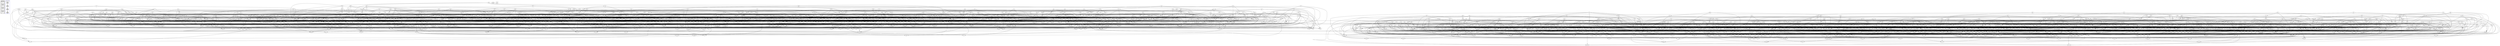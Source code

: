 digraph G {

  subgraph cluster_0 {
    style=filled;
    color=lightgrey;
    node [style=filled,color=white];
    a0 -> a1 -> a2 -> a3;
    label = "process #1";
  }

  subgraph cluster_1 {
    node [style=filled];
    b0 -> b1 -> b2 -> b3;
    label = "process #2";
    color=blue
  }

fhv -> tlm;
fhv -> nmx;
fhv -> fph;
fhv -> zhz;
rbh -> fsh;
jpg -> nfl;
jpg -> pct;
jpg -> msg;
jpg -> qlv;
dfd -> vkl;
dfd -> rqk;
cdd -> ncv;
cdd -> kvv;
cdd -> lqh;
cdd -> vfp;
zjx -> xcq;
zjx -> ksz;
zjx -> rbf;
vsv -> nxh;
vsv -> fkf;
vsv -> mgj;
vsv -> krx;
fdz -> kgq;
fdz -> btk;
fdz -> fqr;
fdz -> qsb;
fdz -> szk;
fdz -> gjq;
hdb -> qct;
hdb -> mhp;
hdb -> nmx;
hdb -> rgh;
fsg -> dhj;
zpz -> jgz;
npv -> qzx;
hkh -> lqg;
tkx -> zks;
tkx -> rzr;
tkx -> jxb;
tkx -> nkf;
tkx -> qsn;
bmt -> jtf;
bmt -> ccz;
xfn -> jgk;
xfn -> hjm;
xfn -> skd;
xfn -> ckj;
skm -> zlb;
skm -> jsc;
skm -> ggc;
cjx -> fjs;
cjx -> zlp;
cjx -> rrp;
cjx -> qhm;
cjx -> tqn;
pmf -> jjf;
pmf -> dml;
gtj -> hkh;
gtj -> cfm;
gtj -> ttv;
gtj -> zlk;
gtj -> rck;
tdg -> nxn;
tdg -> mjs;
tdg -> cvb;
zsl -> fpq;
zsl -> lqz;
nbx -> qdk;
stm -> pcj;
stm -> zxf;
stm -> vnb;
stm -> zvq;
stm -> zks;
stm -> mff;
zvz -> kst;
zvz -> nsg;
zvz -> tlm;
zvz -> lss;
cjc -> rrx;
cjc -> slg;
jnm -> pxr;
jnm -> dpf;
mhf -> vrx;
mhf -> ccz;
mhf -> ngb;
mhf -> pxh;
hlg -> sbb;
hlg -> pfj;
hlg -> mbn;
hlg -> dlq;
hlg -> vmb;
prd -> zmt;
zqk -> fcg;
zqk -> lxg;
zqk -> rsq;
zqk -> bvv;
vmb -> kjd;
vmb -> xxm;
vmb -> pjs;
vmb -> kvl;
vmb -> pql;
bmx -> jzb;
vqz -> ncl;
vqz -> njc;
hgn -> mbh;
hgn -> gqd;
hgn -> grf;
nvz -> qdr;
cgx -> jls;
cgx -> qph;
hfb -> msr;
hfb -> jtz;
hfb -> grf;
hfb -> pvd;
hfb -> bfh;
hgz -> mzg;
hgz -> hdv;
jdq -> jvm;
jdq -> bpp;
jdq -> nnf;
cns -> kdm;
kvv -> pvg;
kvv -> lrm;
mhn -> xrl;
mhn -> ckj;
mhn -> pxr;
mhn -> rnj;
mhn -> fcl;
dzq -> lnf;
dzq -> qdb;
dzq -> rsm;
dzq -> ftk;
dzq -> rbj;
dcs -> vfs;
lpk -> vnk;
lpk -> vcj;
lpk -> msr;
lpk -> pql;
drm -> vcv;
drm -> shc;
drm -> pvd;
drm -> pxc;
lrt -> dkt;
dlq -> bch;
dlq -> ksz;
dlq -> vql;
dhq -> nsp;
jds -> rht;
jds -> lbb;
jds -> jkm;
jds -> mhj;
jds -> hnj;
jds -> vfv;
shj -> hbr;
shj -> gbl;
shj -> pds;
rxs -> qzn;
rxs -> blc;
cmg -> nfl;
cmg -> qqj;
cmg -> szk;
cmg -> rbs;
dvb -> szs;
dvb -> qvr;
bpz -> fcv;
bpz -> rsk;
bpz -> tlt;
bpz -> cvq;
vsb -> lkp;
vsb -> ctv;
nzh -> sqj;
lvt -> bqs;
lvt -> dmh;
glp -> mng;
xft -> bmx;
xft -> mvp;
hfl -> vkb;
hfl -> tmf;
xjp -> pjl;
xjp -> nxp;
xjp -> cjs;
xjp -> pcv;
snf -> vkl;
snf -> gcl;
snf -> csp;
snf -> gft;
vkp -> nsg;
vkp -> qsv;
vkp -> gkv;
vkp -> jxk;
vkp -> fhl;
jfp -> klv;
jfp -> bmt;
jfp -> ppk;
jfp -> tgm;
gqc -> mkz;
gqc -> sfb;
gqc -> vsl;
gqc -> hkm;
jfd -> nzs;
xxm -> xpk;
xxm -> dhj;
spg -> qrf;
qpr -> mjs;
gdh -> lsx;
rfz -> pjl;
rfz -> lhp;
rfz -> fqr;
rfz -> lfg;
rfz -> hll;
mrr -> bvn;
mrr -> bkf;
vcj -> kxl;
vcj -> qgn;
vcj -> tmf;
pbv -> dzv;
pbv -> kbr;
pbv -> nln;
pbv -> pxd;
qrt -> zkv;
kxb -> jxj;
kxb -> rgm;
kxb -> gkc;
kxb -> mzf;
fvf -> mdk;
fvf -> nlh;
fvf -> mvp;
cmt -> kbp;
cmt -> bpq;
blt -> mbh;
blt -> lkp;
blt -> jzx;
blt -> xxg;
dcx -> ffj;
dcx -> hhh;
dcx -> hfx;
dcx -> qhl;
zxb -> fxq;
zxb -> hhq;
zxb -> jqj;
zxb -> vhf;
zxb -> cfg;
zxb -> jcv;
zxb -> prl;
hrz -> tsl;
xpq -> tbp;
xpq -> bks;
xpq -> pkf;
xpq -> kkm;
thr -> kmh;
thr -> vsr;
thr -> dzb;
thr -> gbg;
rvl -> pqf;
rvl -> mmk;
rvl -> kfz;
rvl -> ltv;
vst -> jkb;
vst -> rlp;
vst -> qvr;
lph -> hxt;
cxx -> zfq;
cxx -> gxm;
cxx -> qhq;
sck -> spj;
sck -> drz;
rmg -> fdr;
rmg -> nzs;
pnb -> gbq;
pnb -> sgb;
pnb -> bfh;
pnb -> pkf;
sqz -> zch;
sqz -> xhh;
sqz -> ckj;
ndh -> chm;
ndh -> qsn;
ndh -> cjk;
ndh -> qsk;
ndh -> cjg;
gfc -> qvg;
gfc -> bmt;
gfc -> lbq;
gfc -> fnq;
sjp -> crf;
jtm -> vrf;
jtm -> rcp;
txp -> vvg;
xtm -> rrp;
xtm -> sjf;
xtm -> lxg;
xtm -> tbv;
jkj -> cnn;
jkj -> lhf;
jkj -> kxx;
jkj -> trj;
xkk -> gkd;
xkk -> jxv;
xkk -> kzb;
nfk -> mld;
nfk -> lbx;
nfk -> jkg;
nfk -> ncd;
smm -> zvf;
smm -> vlk;
smm -> vbh;
smm -> ccz;
shl -> dxt;
shl -> hbs;
tdv -> rvk;
mhc -> mtd;
mhc -> bdm;
mhc -> vzr;
mhc -> nzh;
mhc -> fpg;
ldl -> ltd;
ldl -> fpg;
lbx -> jqj;
lbx -> flp;
lbx -> qhs;
zjv -> brx;
zjv -> gxx;
zjv -> glp;
frl -> dlh;
frl -> shl;
frl -> pnx;
xsc -> kmc;
xsc -> qxm;
xsc -> bck;
xsc -> svx;
tvv -> xct;
tvv -> dcs;
tvv -> jks;
tvv -> kcg;
tvv -> fqt;
mmd -> zpm;
llg -> gdd;
llg -> ftf;
fhl -> mjq;
fhl -> ksd;
fhl -> tzj;
cgt -> rnn;
cgt -> sqn;
cgt -> mkz;
cgt -> dtn;
cpn -> tdv;
cpn -> hgz;
cpn -> skq;
cpn -> snq;
pxd -> rrz;
tbp -> xct;
xtb -> hnr;
xtb -> mqm;
xtb -> fqn;
zgh -> sdk;
txb -> pjl;
txb -> qdz;
txb -> lcv;
txb -> fjq;
txb -> fbj;
txb -> nrb;
nrz -> cpt;
nrz -> zgr;
sbp -> nlx;
sbp -> brl;
sbp -> njn;
sbp -> rcd;
qdx -> hgf;
qdx -> pcv;
qdx -> bps;
qdx -> gkn;
qdx -> txp;
qdx -> sjj;
plb -> kgm;
plb -> spj;
plb -> gxx;
vrq -> hcd;
vrq -> tzn;
plp -> grc;
cgv -> tzc;
cgv -> mng;
vbz -> tff;
vbz -> lcv;
vbz -> rlv;
vbz -> nbn;
vbz -> bnp;
srt -> bhv;
srt -> hdv;
srt -> zgh;
cnk -> phx;
cnk -> jch;
cnk -> tkt;
cnk -> nsp;
cnk -> vvt;
cnk -> qdx;
vtl -> xqr;
vtl -> crm;
vtl -> vbn;
tqn -> mpk;
pkb -> pzq;
pkb -> qph;
pkb -> xcn;
rpm -> sbq;
rpm -> nmr;
svz -> zkg;
svz -> qfv;
svz -> znl;
svz -> msn;
svz -> jpp;
rcg -> jvd;
zfq -> ckq;
zfq -> cps;
dhs -> vpx;
dhs -> dzv;
dhs -> gnk;
zsq -> cfx;
zsq -> tgm;
lnf -> mfq;
lnf -> jxj;
lnf -> lfk;
kpv -> hff;
kpv -> zsq;
kpv -> zbp;
kpv -> xzn;
qph -> hpn;
qph -> psr;
qph -> ddh;
rmc -> ppc;
jjf -> lbc;
gbr -> vrb;
gbr -> zgh;
ksd -> fsp;
ksd -> jbq;
tts -> vvg;
tts -> bcd;
gxm -> zsk;
jks -> fxf;
jks -> szp;
jks -> qvg;
vmt -> qpr;
vmt -> tzb;
vmt -> xvt;
vmt -> xmb;
jzx -> nlh;
jzx -> hqm;
jzx -> hcf;
tsj -> vsq;
tsj -> cmj;
tsj -> dqc;
kfc -> ltv;
kfc -> vmp;
kfc -> qlv;
kfc -> dgz;
bds -> msr;
bds -> xcq;
bds -> gxq;
xqs -> kkz;
xqs -> dkd;
xqs -> lss;
xqs -> qvr;
xzl -> qmp;
xzl -> bfj;
xzl -> szk;
fvz -> mqm;
fvz -> vnb;
fvz -> bsk;
fvz -> tsl;
blc -> mrh;
slc -> kjd;
slc -> csn;
slc -> jss;
slc -> bnl;
gqd -> bct;
xmp -> vmr;
xmp -> nnf;
xmp -> mrr;
jft -> jgs;
jft -> rxv;
jft -> cpt;
vzr -> hpn;
glz -> qhs;
xbk -> btv;
xbk -> qhq;
xbk -> qkr;
xbk -> xhn;
fjm -> pqf;
fjm -> hbr;
fjm -> plr;
tmf -> kxx;
tmf -> gdb;
gxv -> lrt;
gxv -> ggx;
hsb -> jgk;
hsb -> hzt;
mrg -> ckt;
mrg -> dph;
mrg -> ftk;
nsr -> mgh;
nsr -> xcd;
tbv -> rth;
tbv -> lsx;
vfk -> cmm;
vfk -> pgg;
vfk -> glz;
ddt -> khf;
ddt -> mqv;
ddt -> glx;
ddt -> csc;
ddt -> bkt;
sqx -> cqv;
sqx -> gdj;
sqx -> pqp;
sqx -> pbs;
ldm -> tgm;
cjg -> ljg;
cjg -> drp;
zrf -> vrc;
zrf -> gsn;
zrf -> kvv;
zrf -> vzr;
czz -> ght;
shd -> ldg;
shd -> nfl;
shd -> qhl;
shd -> gqb;
jgs -> gpn;
cnc -> xzq;
cnc -> kfz;
cnc -> ttc;
ggj -> mmd;
ggj -> rjp;
ggj -> spg;
pxr -> fsh;
pxr -> gbq;
xbh -> fph;
xbh -> xmp;
xbh -> gbr;
xbh -> nlh;
rxv -> pgk;
rxv -> vfv;
bql -> jkg;
bql -> txp;
jtr -> hfs;
jtr -> hpn;
jtr -> hqh;
jtr -> drz;
jtr -> sqr;
tff -> fdn;
tff -> ffs;
tff -> xcn;
qhq -> glp;
rdj -> cln;
rdj -> pnh;
rdj -> ttc;
rdj -> qkc;
gpv -> ncl;
gpv -> cqz;
vvt -> jtm;
vvt -> mjs;
lfz -> ght;
lfz -> xcs;
txs -> bch;
txs -> mpp;
txs -> jnk;
djh -> ppk;
djh -> nbx;
sfb -> dxc;
sfb -> ddm;
sfb -> lnf;
bvb -> llg;
bvb -> tbp;
hxq -> jrv;
hxq -> fmf;
hxq -> dpf;
hxq -> jfd;
pnf -> psr;
pnf -> czv;
pnf -> bmz;
pnf -> gpd;
vxb -> mrh;
vxb -> kjh;
rmj -> vst;
rvk -> bhv;
mfk -> jxj;
mfk -> vsl;
mfk -> rlj;
mfk -> cvm;
mfk -> hdh;
gvx -> gpg;
gvx -> tdd;
gvx -> zlf;
gvx -> prd;
qpj -> kgp;
qpj -> ttf;
nmb -> rrl;
nmb -> sth;
nmb -> vgq;
nmb -> vhg;
bcd -> ksf;
bcd -> cln;
bcd -> ddh;
bcd -> jgs;
nlx -> kgp;
zzv -> cln;
zzv -> qfr;
zzv -> nrt;
zzv -> grj;
jxv -> rsk;
jxv -> xcn;
hgp -> zjv;
hgp -> zqt;
hgp -> stx;
hgp -> xgm;
lcm -> ktr;
lcm -> pcv;
lcm -> cxx;
lcm -> zbz;
lcm -> gbl;
krx -> vsl;
krx -> mvp;
krx -> lrh;
pdt -> pds;
pdt -> sqj;
pdt -> rvv;
ntn -> qzx;
ntn -> xtt;
gfd -> hmx;
gfd -> ncs;
gfd -> frn;
gfd -> gpv;
kkx -> rsk;
kkx -> czv;
kkx -> vxk;
lnr -> qzx;
lnr -> kst;
hfs -> lcj;
hfs -> xlv;
jtf -> hvs;
mpn -> bqs;
mpn -> qzn;
hlm -> nxh;
hlm -> ppk;
hlm -> mzf;
hlm -> qlp;
hfq -> vdz;
prl -> cgx;
prl -> bqs;
vtb -> jmk;
vtb -> qvm;
gpd -> hcd;
kmc -> xxf;
kmc -> qzn;
kmc -> sth;
nxp -> qxm;
tpj -> jtg;
tpj -> vrt;
tpj -> plm;
zlv -> gxq;
zlv -> szs;
mfc -> bzh;
mfc -> zfk;
mfc -> qnm;
xrm -> gbm;
xrm -> mpn;
xrm -> lqh;
hcf -> dnb;
hcf -> lhn;
hcf -> lrt;
hcf -> lkp;
dtm -> bnp;
dtm -> ssb;
dtm -> kdm;
dtm -> gcn;
jmk -> spg;
fkl -> zpm;
gbj -> drz;
gbj -> zcv;
gbj -> lcj;
gbj -> qtt;
gbj -> nqk;
msp -> pfc;
msp -> qkx;
msp -> hff;
msp -> ptl;
msp -> hfq;
mdv -> dqc;
mdv -> drl;
mdv -> mng;
mdv -> xjx;
mdv -> kkx;
fqz -> fhl;
fqz -> sjf;
fqz -> fxg;
fqz -> lss;
fcg -> bcq;
fcg -> lkl;
xtz -> csn;
hzt -> zsq;
rzr -> kbp;
rzr -> hfs;
rzr -> jsn;
fvk -> fpr;
fvk -> brx;
vdv -> rcd;
vdv -> zlb;
vdv -> krs;
vdv -> tff;
qzx -> bhv;
mbp -> bpp;
mbp -> lbq;
mbp -> bch;
lxg -> hxt;
lxg -> mfq;
hbk -> xrb;
hbk -> pkc;
hbk -> njq;
csp -> rht;
sth -> tgd;
sth -> jln;
fvv -> jgp;
fvv -> zrh;
fvv -> ffj;
fvv -> sfg;
fvv -> shj;
sgp -> pqk;
sgp -> jzb;
sgp -> pts;
qqs -> vpm;
qqs -> prp;
qqs -> jrz;
qqs -> bvv;
rks -> mph;
rks -> rhz;
rks -> dqx;
jxd -> qdr;
jxd -> cfg;
cxc -> dhj;
cxc -> sms;
ckj -> kvl;
bks -> rlj;
jth -> vnk;
jth -> ksd;
jth -> drb;
jth -> dlk;
pzq -> lzr;
pzq -> hfs;
nln -> fhb;
nln -> rvv;
fjc -> rcg;
fjc -> nrr;
fjc -> mtd;
fjc -> lbb;
gzc -> jzx;
gzc -> ztz;
jxs -> ldt;
jxs -> ncj;
jxs -> jbq;
qzs -> rpm;
qzs -> hjn;
qzs -> vqz;
qzs -> jhb;
lhp -> jtm;
lhp -> svx;
lhp -> hzc;
xth -> zpm;
zfk -> qdv;
zfk -> bbk;
zfk -> bdj;
mrj -> xpz;
mrj -> hsx;
mrj -> lxx;
mrj -> pnz;
mrj -> msp;
ttn -> sbg;
ncd -> bdj;
ncd -> slg;
ncd -> szg;
mll -> lrh;
mll -> hlv;
mll -> dvm;
mll -> jtf;
mll -> vtb;
tzb -> qrt;
tzb -> flb;
tzb -> sqp;
fqt -> nlg;
fqt -> tzh;
vgq -> brx;
vgq -> lbc;
qhm -> sjt;
qhm -> mhn;
qhm -> fcl;
ptl -> snq;
ptl -> tzj;
ptl -> qdb;
dbs -> hzm;
dbs -> xfr;
dbs -> nml;
dbs -> xrl;
bpp -> zzb;
zhg -> zvp;
zhg -> hdh;
zhg -> vgd;
dkb -> qsl;
tdz -> msn;
tdz -> jdq;
tdz -> nzf;
tdz -> fpq;
tdz -> frn;
lbz -> hxj;
lbz -> bkt;
lbz -> vbh;
ldb -> vpm;
ldb -> kbm;
ldb -> nhg;
ldb -> jrz;
mjj -> hhq;
mjj -> vzz;
mjj -> prd;
vfs -> ggx;
vfs -> csl;
vfs -> jfd;
qlp -> fvt;
qlp -> nmr;
qlp -> nlg;
qlp -> gxv;
jxj -> ppk;
lfg -> ghh;
qdv -> zqp;
gft -> cns;
gft -> dzv;
xfc -> gsr;
xfc -> xrb;
xfc -> tkr;
xfc -> kdm;
nff -> nrt;
nff -> gqb;
nff -> vxz;
mdp -> gcl;
mdp -> zfq;
mdp -> rbq;
lvs -> xpx;
lvs -> crm;
lvs -> bzm;
lvs -> rsr;
lvs -> pxc;
lvs -> ggj;
lvs -> ldm;
mbn -> sdh;
xfm -> hmx;
xfm -> nhg;
dsz -> bmz;
dsz -> krb;
dsz -> kfz;
xdc -> bmx;
xdc -> kqp;
xdc -> dhj;
xdc -> kpx;
zcs -> flp;
thh -> zvq;
thh -> fzq;
thh -> qrt;
lpg -> vxz;
ssb -> grj;
ssb -> vxz;
bjl -> sjp;
bjl -> kmk;
bjl -> pqk;
mjq -> jnf;
mjq -> ttv;
jtv -> gpn;
jtv -> lcp;
jtv -> cjg;
jtv -> vfq;
jtv -> sfm;
hvh -> fpr;
hvh -> xvt;
hvh -> dpc;
hvh -> bbs;
hvh -> flb;
hvh -> llp;
mhq -> bks;
mhq -> grx;
mhq -> zbm;
mhq -> kxl;
zgp -> nnz;
zgp -> nql;
zgp -> fjs;
prp -> hfp;
prp -> zsl;
jcv -> grc;
jcv -> fbj;
jcv -> pxd;
vhz -> hmx;
rbf -> vmr;
rbf -> lph;
bbm -> gvs;
bbm -> bhn;
bbm -> kkx;
bbm -> dtm;
bbm -> zcs;
pct -> rpx;
pct -> tff;
tms -> zkh;
tms -> nvf;
tms -> ksf;
zsg -> lcp;
zsg -> lvp;
ggc -> vjc;
ddk -> nfg;
ddk -> nbn;
fvn -> bvb;
fvn -> lsp;
fvn -> njc;
fvn -> nkx;
pkc -> kng;
pkc -> bdj;
fqr -> vfq;
tct -> cgz;
pdj -> jgk;
pdj -> vrb;
lqp -> tck;
lqp -> gsk;
mcc -> dvk;
mcc -> zlk;
xqt -> ddx;
xqt -> xhn;
kcg -> ppc;
kpx -> tkg;
kpx -> hkm;
kpx -> jgz;
vkl -> jtg;
vkl -> kvk;
vkl -> cns;
vkl -> nln;
hjv -> cnh;
hjv -> nbn;
hjv -> kdm;
qtk -> hrq;
qtk -> bnp;
qtk -> njv;
qtk -> hfh;
qtk -> bqg;
tkl -> hbk;
tkl -> pds;
tkl -> rrx;
tkl -> flp;
qfv -> zhz;
qfv -> pjs;
czq -> qrf;
zkc -> xlf;
zkc -> tms;
zkc -> qpj;
zkc -> xjx;
kqh -> pbv;
kqh -> qtm;
kqh -> mhg;
kqh -> lmk;
jpq -> sms;
kmz -> tts;
kmz -> trr;
kmz -> xrc;
kmz -> vfp;
kmz -> fvk;
kmz -> cxx;
hzc -> jvn;
hzc -> pnh;
hzc -> tct;
qvx -> bps;
qvx -> tpj;
qvx -> bbk;
qvx -> fqp;
qxz -> dxc;
qxz -> hmh;
qxz -> jvm;
fzj -> ndp;
fzj -> hjn;
fzj -> dcs;
fzj -> ztz;
thd -> jdn;
thd -> bhn;
thd -> dkc;
thd -> dml;
vjd -> zhx;
vjd -> qxz;
vjd -> zlk;
xtt -> bld;
svx -> qvt;
svx -> rpq;
xrk -> jnf;
xrk -> pkm;
xrk -> gqd;
xrk -> snq;
jgp -> rkq;
jgp -> kjz;
ctv -> qsl;
ctv -> fsp;
ckt -> bhv;
mnh -> lqk;
mnh -> fxf;
mnh -> zrs;
kdx -> zhd;
kdx -> qtt;
kdx -> fxq;
kdx -> gsr;
vfp -> plp;
zsd -> bvb;
zsd -> fph;
zsd -> fkl;
zsd -> zgl;
sfh -> qsl;
gpn -> csp;
nkg -> qck;
nkg -> czr;
nkg -> pdj;
kjf -> rmj;
kjf -> rvk;
kjf -> pbf;
nmp -> htj;
nmp -> cjc;
nmp -> dlb;
nmp -> xlv;
nmp -> vtq;
kbs -> spj;
kbs -> cmt;
vgd -> lsx;
vgd -> bld;
qff -> vhz;
qff -> crf;
jfl -> qsl;
jfl -> jxk;
ldg -> sqr;
ssg -> dxt;
ssg -> jxj;
mhp -> dtb;
mhp -> hfp;
lkl -> gbr;
lkl -> kkz;
lkl -> ppc;
ncs -> qrf;
ncs -> dkj;
ncs -> rpm;
lpn -> bct;
lpn -> lfk;
lpn -> rpp;
lpn -> lgg;
ltd -> hjm;
vks -> nnk;
vks -> lnt;
vks -> szs;
vks -> ndp;
hgb -> xpz;
slg -> msg;
dfr -> vrf;
pgt -> bbg;
fjs -> kmk;
fjs -> vqb;
fjs -> qgn;
sqd -> rrz;
sqd -> hrz;
sqd -> tzn;
sqd -> qhr;
mtt -> hzm;
mtt -> ftf;
mtt -> cdz;
mtt -> vmf;
rsx -> zkh;
rsx -> tzn;
rsx -> cmj;
nmx -> mmg;
nmx -> jzb;
nmx -> fcb;
npg -> pxh;
npg -> lgg;
npg -> kst;
npg -> smb;
qtg -> zsl;
qtg -> rmg;
tbb -> jpt;
tbb -> zfs;
tbb -> tct;
tbb -> flk;
tbb -> czz;
ztz -> gdh;
ztz -> dhj;
ztz -> mvp;
ztz -> zdk;
lhs -> cvl;
lhs -> vgd;
lhs -> frq;
lhs -> rbh;
bkt -> dpf;
pql -> zjx;
pql -> xth;
hdx -> dbl;
hdx -> xtq;
hdx -> glp;
hdx -> qns;
pdn -> dzb;
pdn -> llp;
pdn -> shx;
pfs -> gnq;
jnk -> bqh;
jnk -> spg;
jnk -> njc;
jnk -> cdg;
tkm -> xkk;
tkm -> brz;
tkm -> kgp;
tkm -> vjc;
tkm -> plp;
cvb -> ckq;
cvb -> kqk;
ngz -> bff;
ngz -> vhf;
ngz -> hdz;
ngz -> cfg;
hll -> nfg;
hll -> hdz;
hll -> rvv;
mhg -> cvb;
mhg -> mpn;
kjk -> mfq;
kjk -> cfx;
kjk -> qqq;
kjk -> qgn;
gcx -> qsn;
gcx -> jsn;
fhh -> jxb;
fhh -> qtk;
fhh -> fhb;
fhh -> xlf;
fhh -> tpb;
bvv -> ttv;
bvv -> qrf;
vqb -> dlk;
vqb -> cnz;
lqv -> cnz;
lqv -> kcg;
lqv -> hjn;
lqv -> mvn;
tpg -> prt;
tpg -> kqp;
tpg -> qvm;
rck -> nlh;
rck -> gdd;
rck -> lnr;
hjn -> psp;
jln -> rlx;
jts -> jfq;
gsk -> ssn;
qsb -> fjq;
qsb -> cps;
pgk -> rch;
lcv -> ght;
lcv -> fnl;
hqr -> rlp;
hqr -> frq;
hqr -> ssg;
hqr -> dvb;
hqr -> lqz;
nvf -> jxc;
xpx -> vmv;
xpx -> mrr;
xpx -> xtz;
zkg -> nml;
zkg -> qvg;
zkg -> ncj;
bvx -> nxp;
bvx -> xmm;
bvx -> qhz;
bvx -> skh;
qkq -> grx;
qkq -> cqz;
qkq -> cdg;
jkd -> jft;
jkd -> vqm;
jkd -> hjv;
jkd -> hfx;
mpq -> cdz;
bht -> gpd;
bht -> jxv;
bht -> tmb;
bht -> sqd;
tch -> hps;
tch -> dds;
tch -> qqj;
tch -> fzq;
sgb -> gdb;
kgq -> gft;
cvj -> ndp;
cvj -> rnj;
cvj -> ksx;
pjh -> pkf;
pjh -> fpq;
pjh -> tmm;
pjh -> gmg;
tlq -> hdk;
tlq -> vxm;
tlq -> stx;
hjz -> fpr;
hjz -> kmh;
hjz -> tgt;
hjz -> fnm;
rqv -> mff;
rqv -> vrc;
rqv -> rmm;
rqv -> vph;
rqv -> kqh;
rqv -> qzc;
rqv -> psr;
jhb -> clb;
jhb -> mcc;
lcc -> fdd;
lcc -> lrt;
lcc -> rpv;
svt -> cln;
svt -> kgq;
svt -> gnq;
svt -> bfj;
hbx -> tns;
crf -> hss;
crf -> mdk;
cqv -> pxc;
cqv -> xtk;
cqv -> pdj;
cmm -> xpr;
cmm -> spj;
cvv -> mqv;
cvv -> jfl;
cvv -> lkp;
cvv -> msv;
npm -> pvg;
npm -> gcx;
npm -> fcv;
npm -> xqt;
npm -> bql;
npm -> njq;
hps -> zfm;
lxx -> prf;
zvp -> lqk;
zvp -> fkf;
zvp -> lqg;
gvb -> cps;
gvb -> jpg;
gvb -> lcp;
gvb -> fqq;
ckq -> jxc;
gxx -> xgm;
gxx -> rrz;
xxb -> ljr;
xxb -> znl;
xxb -> ncj;
zzj -> fcx;
zzj -> khd;
zzj -> kxx;
hjm -> jtz;
zcf -> dxb;
zcf -> flx;
zcf -> vrb;
zcf -> gpv;
vlc -> xtm;
vlc -> cqj;
vlc -> tqn;
vlc -> mcg;
qdb -> dkt;
fzp -> zlf;
fzp -> cnc;
fzp -> kqk;
fzp -> flp;
fzp -> xcs;
gcg -> vsl;
gcg -> lss;
gcg -> hgz;
jhx -> nkx;
jhx -> szs;
jhx -> vcv;
kxp -> dhj;
zqm -> kvk;
zqm -> gbl;
zqm -> vds;
pkx -> mvn;
pkx -> fdf;
pkx -> bld;
pkx -> kqp;
kds -> gcg;
kds -> rvk;
kds -> gxq;
kds -> fsg;
kds -> tlh;
mff -> lcj;
brl -> hnb;
brl -> glz;
plr -> zlf;
znl -> gtn;
znl -> sjt;
znl -> xtk;
tgt -> bkd;
tgt -> txp;
tgt -> slg;
zhn -> rmc;
zhn -> qvm;
zhn -> dhj;
sxq -> njn;
sxq -> tns;
sxq -> kvk;
sxq -> vrt;
lgg -> tdv;
lgg -> rsv;
lgg -> fsp;
bhn -> pkb;
bhn -> pvg;
qkc -> hdk;
qkc -> nsp;
qkc -> ldg;
qkc -> kgs;
tzj -> prt;
tzj -> qvr;
gnk -> tsl;
zrq -> skm;
zrq -> nvz;
zrq -> rcp;
vhf -> mhc;
vhf -> nxp;
vhf -> qmp;
dnr -> lsx;
dnr -> zhz;
skt -> ddx;
skt -> lcf;
zlk -> lvh;
zlk -> bpp;
bfx -> kzm;
bfx -> kkq;
bfx -> vtr;
bfx -> ptl;
kgm -> tgd;
kgm -> qxd;
kgm -> zkv;
njg -> mqm;
njg -> vdx;
njg -> jxc;
njg -> pcj;
cnn -> ncj;
cnn -> tjg;
vjc -> rht;
mcn -> zsg;
mcn -> hnb;
mcn -> xrm;
mcn -> qhz;
kjh -> cgx;
kjh -> ddx;
vsr -> vqm;
vsr -> kvk;
vsr -> pkc;
dpc -> tzc;
dpc -> ssf;
dpc -> mgr;
cdg -> jfq;
cdg -> rjp;
hnr -> fdn;
hnr -> hfx;
lbf -> gqd;
lbf -> dtb;
lbf -> sjp;
cmr -> bch;
scs -> rgd;
scs -> mpk;
vfq -> qnl;
sjt -> lqg;
sjt -> lmf;
ljj -> cst;
ljj -> pqf;
ljj -> rbs;
ljj -> dkc;
nkz -> fxg;
nkz -> fvp;
nkz -> xpk;
dbz -> rht;
dbz -> lcp;
dbz -> zvm;
dbz -> cmt;
dbz -> dlp;
dbz -> zqm;
chc -> ptv;
chc -> xzz;
chc -> jts;
chc -> hbs;
chc -> jbq;
rdc -> hqf;
rdc -> vds;
rdc -> psr;
rdc -> qtm;
rdc -> vhg;
rdc -> kpd;
csl -> msr;
lff -> kgp;
lff -> tjc;
lff -> tch;
lff -> csp;
lff -> rnm;
skh -> dkg;
skh -> rvq;
skh -> kng;
skh -> rrx;
skh -> ktr;
skh -> jhh;
jch -> zmt;
jch -> skm;
jch -> nff;
jch -> gpn;
jch -> prl;
jch -> flk;
cmz -> bql;
cmz -> zkv;
cmz -> pzq;
npz -> jvm;
npz -> fvp;
npz -> zsq;
npz -> fxg;
npz -> zxp;
qbj -> qrp;
qbj -> lqh;
qbj -> sqd;
qbj -> jkm;
chm -> bmz;
chm -> kqj;
chm -> jtm;
pfp -> tkm;
pfp -> bsk;
pfp -> cgv;
pfp -> qkr;
vxk -> qxm;
qlm -> ggc;
qlm -> bcz;
qlm -> cph;
qlm -> nfk;
dlb -> hdz;
dlb -> mqm;
dlb -> btv;
dlb -> tbd;
vzc -> kgs;
vzc -> psb;
vzc -> tbd;
vzc -> xlv;
php -> jts;
php -> zzt;
php -> gdd;
fhm -> fdr;
fhm -> kqp;
fhm -> fcl;
qsk -> qtm;
vcv -> lfk;
msv -> njc;
msv -> xth;
tzn -> khh;
qsx -> sdv;
qsx -> blc;
qsx -> dlg;
qsx -> hps;
qjv -> lvh;
qjv -> zdk;
qhz -> tdd;
qhz -> prd;
qhz -> tkk;
qjs -> rbh;
qjs -> rgh;
qjs -> kxc;
qjs -> dkb;
vhg -> cgx;
vhg -> brc;
zcx -> nrt;
zcx -> tlq;
zcx -> sfm;
zcx -> fjq;
zcx -> hrz;
bbz -> ncj;
bbz -> kxl;
mph -> ddk;
mph -> xmm;
mph -> ghh;
pfn -> mgh;
pfn -> lvf;
pfn -> nlv;
xvt -> lpg;
mvf -> prd;
mvf -> sdr;
mvf -> sjj;
mvf -> nvm;
jzd -> lqp;
jzd -> qpr;
jzd -> xff;
zzt -> hss;
zzt -> vql;
zzt -> fxf;
dqc -> lpg;
dqc -> nfg;
ljr -> fkh;
ljr -> tmf;
ljr -> rnj;
fqm -> hxt;
fqm -> dlh;
fqm -> jbv;
fqm -> qct;
skl -> ghh;
skl -> flb;
nhg -> dnr;
qzc -> fqn;
qzc -> jqj;
qzc -> nmg;
mqq -> djh;
mqq -> cqm;
mqq -> txk;
mqq -> dkt;
mqq -> lxg;
xhz -> czq;
xhz -> qxz;
xhz -> zvp;
xhz -> hvx;
nkf -> mdp;
nkf -> lgd;
nkf -> jjf;
nkf -> jxd;
vrc -> rch;
vrc -> flq;
mmh -> tkg;
mmh -> cnf;
mmh -> rmc;
mmh -> psp;
mmh -> hvs;
cvm -> pxh;
cvm -> lbq;
rkv -> kld;
rkv -> xtb;
rkv -> qph;
rkv -> dhq;
rkv -> tbd;
rkv -> dkc;
pvg -> vfv;
qfs -> zmt;
qfs -> trr;
vrs -> mgr;
vrs -> zgr;
vrs -> cnh;
vrs -> lgd;
jkb -> xth;
jkb -> sqn;
sjj -> qsb;
sjj -> nxb;
rlm -> mcg;
rlm -> qvm;
vbc -> jsc;
vbc -> knd;
nnk -> hjr;
nnk -> hss;
nnk -> skq;
vqm -> rvq;
vng -> ktr;
vng -> nlx;
vng -> fjc;
vng -> vkl;
dlh -> fvt;
dlh -> cnz;
nqc -> fkf;
nqc -> ppc;
nqc -> jfd;
srn -> tkk;
srn -> rlv;
srn -> dlg;
hfh -> rqk;
hfh -> grc;
hfh -> fxs;
fnq -> dng;
fnq -> hkm;
fnq -> vcv;
fnq -> xfm;
prj -> qjv;
prj -> smv;
prj -> frl;
xff -> rch;
tqf -> rpn;
tqf -> zmx;
tqf -> stx;
tqf -> pmf;
pnh -> xgv;
pnh -> rcg;
pnh -> zlb;
clb -> rnj;
clb -> gbq;
clb -> tzh;
dng -> dpf;
dng -> rbf;
jzc -> jbv;
qnz -> zgg;
qnz -> sth;
qnz -> krb;
qnz -> kll;
tjg -> ntd;
tjg -> scs;
tjg -> vrb;
xmn -> sfh;
xmn -> cvl;
xmn -> vkb;
bsh -> mpk;
bsh -> qct;
bsh -> ndp;
bsh -> mll;
nqk -> ssf;
nqk -> fzq;
nqk -> ngr;
nqk -> sfm;
kzg -> xvf;
kzg -> snl;
kzg -> llt;
kzg -> pfn;
rcp -> zqp;
rcp -> rpx;
sdr -> bbk;
pzs -> nlv;
pzs -> xsl;
pzs -> vjq;
pzs -> qhk;
vqt -> fkn;
vqt -> rlm;
vqt -> cbf;
vqt -> hff;
vqt -> nlh;
rvm -> vpm;
rvm -> dvb;
rvm -> jjb;
rvm -> rmj;
bxp -> lzp;
bxp -> qck;
bxp -> xjq;
bxp -> xpk;
qnm -> qjz;
qnm -> xmm;
tbd -> czz;
flq -> fhb;
jkm -> fqn;
dxb -> lxx;
dxb -> rbg;
dxb -> mpq;
gsr -> hbr;
gsr -> vjc;
pnm -> lcf;
pnm -> bbg;
tlh -> gkc;
tlh -> mrg;
tlh -> cvl;
fcx -> zzt;
fcx -> pjs;
fcx -> bhx;
cst -> vjj;
cst -> cgz;
cst -> vxm;
ltv -> gsn;
ltv -> cpb;
ltv -> qnl;
rst -> qgn;
rst -> tbp;
rst -> pnz;
rst -> bjh;
rnm -> lpg;
rnm -> zlb;
zvm -> ggc;
zvm -> pfs;
zvm -> mhj;
cpb -> hrz;
cpb -> rpn;
kld -> flq;
kld -> xxf;
kld -> cmj;
gkn -> fpg;
gkn -> hnj;
sdh -> qqq;
xrb -> qfr;
zqt -> kjh;
zqt -> gxm;
zqt -> hfv;
vqv -> tkk;
vqv -> jsc;
vqv -> dzb;
vqv -> nbn;
qmh -> dtn;
qmh -> xzz;
qmh -> llq;
qmh -> sgp;
fqn -> sbg;
fqn -> qtm;
llt -> qks;
llt -> pvd;
llt -> cqv;
llt -> qjk;
dqm -> rbj;
dqm -> kxc;
dqm -> ldl;
dqm -> ldm;
gxq -> hmh;
mvl -> fdd;
mvl -> xqr;
mvl -> rjp;
mvl -> zlp;
qtz -> csc;
cfm -> jrv;
cfm -> msn;
sbb -> lmf;
fqp -> dfd;
fqp -> grt;
fqp -> mng;
fqp -> cjk;
tqc -> brx;
tqc -> bkp;
tqc -> zrq;
tqc -> ssb;
qhr -> xqt;
zdk -> xpz;
mkz -> fxf;
bnl -> hmx;
bnl -> gdh;
bnl -> fbg;
qvr -> fvf;
lhn -> nlx;
lhn -> zlf;
lhn -> qtm;
nnp -> pts;
nnp -> tgl;
xhn -> ckq;
lvf -> tgm;
lvf -> glx;
xhh -> dfg;
xhh -> jfq;
xgt -> ghk;
xgt -> cmr;
xgt -> zhr;
xgt -> vsl;
qqj -> zqp;
lqk -> mbt;
rrl -> szk;
rrl -> dfr;
rrl -> kbs;
rrl -> cnh;
rrl -> zgf;
cbf -> vmr;
mcg -> cxc;
llq -> hfl;
llq -> nsg;
rbc -> hps;
rbc -> qqj;
rbc -> sqj;
rbc -> dbl;
nzz -> vmr;
nzz -> fbg;
nzz -> fdr;
hhh -> gmx;
hhh -> vxb;
frr -> tmj;
frr -> pxd;
frr -> nrr;
frr -> sqd;
pkj -> gsn;
pkj -> ghh;
pkj -> bpm;
snl -> vrb;
snl -> dbk;
snl -> vmf;
lxq -> hhq;
lxq -> nrz;
lxq -> ffs;
lxq -> rrx;
rjc -> cgv;
rjc -> bpq;
rjc -> hnr;
rjc -> mjj;
zvf -> bjh;
zvf -> lrh;
zvf -> mcc;
tmd -> dnb;
tmd -> qjk;
tmd -> hfn;
hrs -> xtz;
hrs -> nnp;
hrs -> llq;
hrs -> fhm;
dxr -> pfs;
dxr -> zkv;
dxr -> skl;
qck -> qct;
hdc -> ssn;
hdc -> ttf;
hdc -> fqj;
hdc -> qfr;
hdc -> tch;
pnz -> bch;
pnz -> zpm;
lvj -> gkc;
lvj -> vsl;
lvj -> kcg;
hfn -> tdv;
hfn -> ssg;
hfn -> fbg;
hfn -> jfm;
qrf -> dkt;
pkf -> lcc;
hbg -> nkg;
hbg -> rbg;
hbg -> scs;
hbg -> zdk;
hbg -> nsr;
gph -> bks;
gph -> dph;
gph -> dtn;
rrg -> cpb;
rrg -> glp;
rrg -> nvz;
rgz -> sdk;
rgz -> cmr;
rgz -> qkx;
bsl -> cmt;
bsl -> vxk;
bsl -> dzv;
bsl -> zsk;
hnz -> fkl;
hnz -> pql;
hnz -> lqz;
hnz -> hdt;
xmm -> dds;
xmm -> ttc;
xcs -> rlv;
xcs -> rvq;
frn -> cjd;
frn -> lss;
frn -> hht;
jph -> sfh;
jph -> zbm;
jph -> ntt;
jph -> bkh;
chn -> nhg;
chn -> vlk;
chn -> cmr;
sjk -> tms;
sjk -> nzh;
sjk -> qdv;
jls -> pfs;
jls -> dzv;
tmm -> ccz;
tkt -> qns;
smf -> tts;
smf -> vgq;
smf -> qtt;
smf -> pfm;
gql -> flx;
gql -> jhx;
gql -> sjp;
gql -> jks;
lbd -> vpm;
lbd -> qqq;
lbd -> tgl;
lbd -> khd;
vdt -> flb;
vdt -> bbg;
vdt -> hhj;
knh -> vdx;
knh -> jkm;
knh -> vfq;
dtn -> hvs;
dtn -> gfj;
dtn -> zzb;
hqf -> qdr;
hqf -> rch;
dxm -> ttc;
dxm -> nll;
dxm -> vfq;
dxm -> vjc;
hht -> lbf;
hht -> tlh;
hht -> mvn;
kxl -> hfp;
kxl -> kxp;
ldt -> lnr;
ldt -> vrb;
ldt -> sjf;
bzq -> zmt;
bzq -> knh;
bzq -> dqx;
bzq -> tjc;
crm -> pmp;
jkg -> vrf;
kgj -> zhz;
kgj -> bbz;
kgj -> vbn;
kgj -> qkx;
kgj -> zsq;
kgj -> fjs;
tpb -> rxv;
tpb -> gnq;
tpb -> qkc;
rbg -> hdv;
lqd -> cmr;
lqd -> msp;
lqd -> ddm;
lqd -> vlk;
zgc -> nvm;
zgc -> tts;
zgc -> flk;
zgc -> ffr;
brz -> nxb;
brz -> rch;
brz -> lzr;
rcn -> rlp;
rcn -> spg;
rcn -> qff;
rcn -> lfk;
jdn -> lzr;
jdp -> mmk;
jdp -> hnb;
jdp -> vbc;
jdp -> dbl;
jdp -> jgp;
lss -> vsb;
qkm -> pkj;
qkm -> zcs;
qkm -> bcd;
qkm -> qdr;
bdj -> pnm;
bdj -> vpx;
xxf -> kng;
xxf -> zgf;
xxf -> bff;
qdr -> rqk;
lqm -> kgs;
lqm -> lpg;
lqm -> zmx;
rkq -> ddx;
rkq -> zkv;
rkq -> bdm;
rnk -> cln;
rnk -> kjh;
rnk -> dfr;
rnk -> dfk;
vlk -> pjs;
vlk -> xrl;
qxr -> kkz;
qxr -> msv;
qxr -> fqt;
qxr -> msn;
cjd -> vrb;
cjd -> bmr;
fbj -> qpv;
sjb -> mgh;
sjb -> pmp;
sjb -> bhx;
sjb -> tql;
sjb -> dkj;
qxh -> rgz;
qxh -> dlk;
ghx -> nrt;
ghx -> brl;
ghx -> qfs;
ghx -> vgq;
vgs -> hqm;
vgs -> ssm;
vgs -> xtz;
vgs -> ckt;
dnb -> zpm;
dnb -> dvb;
rnq -> gmx;
rnq -> rhp;
rnq -> dfk;
rnq -> nlx;
zhm -> lbz;
zhm -> rpm;
zhm -> bcq;
zhm -> tvd;
cdz -> ckj;
kft -> vtb;
kft -> vkp;
kft -> qtg;
kft -> jpq;
kft -> skd;
mvt -> txs;
mvt -> cvm;
mvt -> pbr;
mvt -> dph;
tdd -> lfg;
tdd -> xff;
vzz -> plr;
lzp -> kkz;
lzp -> csc;
lzp -> rmg;
phx -> lzr;
phx -> zkh;
phx -> btv;
qjz -> flq;
qjz -> nvm;
qjz -> tns;
lgd -> pcj;
lgd -> cfg;
hnx -> nbx;
hnx -> gzc;
hnx -> mbn;
hnx -> skd;
nmg -> cnh;
nmg -> mld;
nmg -> xmm;
cfd -> jrm;
cfd -> zxb;
cfd -> gsh;
cfd -> hcd;
rqm -> qpv;
rqm -> chm;
rqm -> qsn;
rqm -> vhg;
fdn -> mmz;
fdn -> dml;
tgd -> gcx;
rrx -> cjs;
pbr -> lvh;
pbr -> vbh;
pbr -> ntd;
kkg -> gbm;
kkg -> ggc;
kkg -> xff;
lrb -> cjc;
lrb -> pbp;
lrb -> ddk;
lrb -> mrh;
xpr -> zxf;
xpr -> hpn;
xpr -> cns;
fsk -> hbs;
fsk -> zpz;
fsk -> php;
fsk -> fdr;
kvr -> xrl;
kvr -> dxt;
kvr -> prt;
kvr -> tql;
pqf -> gpg;
bkh -> ntd;
bkh -> zgh;
hdk -> cln;
hdk -> rpx;
zgl -> fsh;
zgl -> jzc;
hnd -> lqk;
hnd -> xtk;
hnd -> dvm;
kkm -> kxp;
kkm -> nkx;
ccg -> qks;
ccg -> lfk;
ccg -> qck;
ccg -> zlp;
ccg -> ldm;
cjk -> gjq;
cjk -> xgm;
pgz -> czr;
pgz -> jmk;
pgz -> gtn;
qcd -> jss;
qcd -> dhj;
qcd -> bzb;
qcd -> zpz;
qcd -> dkb;
bvn -> mmg;
bvn -> jzc;
mgh -> hzt;
mgh -> dpf;
zvl -> prf;
zvl -> jnm;
zvl -> vmv;
zvl -> psp;
txx -> tmf;
txx -> rdb;
txx -> jnf;
txx -> jrv;
xcn -> dml;
tlf -> hdv;
tlf -> tpr;
tlf -> fkl;
tlf -> crm;
jhr -> ctp;
jhr -> kvl;
jhr -> grx;
jhr -> kbm;
jhr -> dng;
bqx -> gsk;
bqx -> fpg;
bqx -> rjd;
bqx -> kbs;
zxf -> fhb;
tmb -> llp;
tmb -> vxz;
tmb -> jds;
tmb -> lcs;
brp -> pbf;
brp -> hgn;
brp -> xpk;
brp -> hlm;
xrc -> cph;
xrc -> lrm;
snj -> szg;
snj -> vrt;
snj -> jdn;
snj -> qlv;
bkd -> bck;
bkd -> nrr;
hqh -> knd;
hqh -> ljg;
hqh -> plr;
dcm -> ntd;
dcm -> bzb;
dcm -> rgm;
mnn -> xfn;
mnn -> hnt;
mnn -> flg;
mnn -> skq;
mnn -> bpt;
dfg -> bmx;
bhx -> bzb;
vrx -> khf;
vrx -> rsq;
vrx -> pxc;
lhf -> hxj;
lhf -> lsx;
lhf -> qqq;
lhf -> mpq;
bcq -> jmk;
bcq -> tbv;
bcq -> czr;
prt -> jkx;
fjf -> ghs;
fjf -> drb;
fjf -> lpk;
fjf -> mzg;
fjf -> qfv;
qlv -> vdx;
dzx -> kxx;
dzx -> bbz;
dzx -> jts;
cqx -> prm;
cqx -> hlv;
cqx -> kft;
cqx -> jxs;
fpl -> nrr;
fpl -> jvj;
fpl -> vdt;
qss -> bql;
qss -> bpm;
qss -> sfm;
qss -> bcd;
rsm -> cjd;
rsm -> nxh;
bkf -> lmf;
bkf -> llc;
nlh -> bzm;
kqj -> qsn;
kqj -> mrh;
vph -> cjk;
vph -> bkd;
vph -> ncd;
zrh -> kkx;
zrh -> bqg;
zrh -> cps;
bcp -> sdh;
bcp -> rsq;
bcp -> rgm;
bcp -> lrt;
bcp -> vnk;
lqg -> gdb;
ktr -> bqs;
fdf -> jrz;
fdf -> gph;
fdf -> ztc;
fdf -> nkz;
pgg -> qsk;
pgg -> hhj;
pgg -> gcl;
xcd -> xtk;
xcd -> zgl;
jjb -> cfx;
jjb -> kxp;
bpc -> pbs;
bpc -> dqm;
bpc -> vsg;
bpc -> jjb;
bpc -> mjq;
jtg -> mff;
jtg -> xgv;
zks -> rvq;
tbn -> dxr;
tbn -> srn;
tbn -> xtq;
tbn -> prd;
rgh -> dtb;
rgh -> bld;
jzb -> zpm;
vjq -> vnk;
vjq -> dlk;
vjq -> hnt;
drb -> csc;
drb -> fmf;
drb -> hbs;
hnt -> cbf;
hnt -> rgd;
sfk -> vtl;
sfk -> qsv;
sfk -> nsg;
sfk -> gbf;
zmf -> jxd;
zmf -> qfs;
zmf -> vsq;
zmf -> kfc;
zfs -> ttn;
zfs -> vxb;
zfs -> nvm;
zfs -> gjq;
pfc -> fxf;
rnh -> tzn;
rnh -> mhg;
rnh -> ssb;
nxn -> cst;
zgg -> tmj;
zgg -> lbc;
jgb -> lhf;
jgb -> lgn;
jgb -> ptv;
jgb -> kpt;
mqh -> gbr;
mqh -> kzm;
mqh -> rsm;
mqh -> vsb;
zcv -> vrq;
zcv -> kmh;
zcv -> pdn;
zhd -> dbl;
zhd -> btk;
gdd -> vdz;
gdd -> ccz;
krp -> jvn;
krp -> rvv;
krp -> blc;
krp -> pgk;
rth -> hlv;
rth -> crf;
rth -> rpp;
rrp -> dnt;
rrp -> kst;
fqq -> lzr;
fqq -> zfm;
fqq -> qhs;
bcz -> kfz;
ntt -> gbr;
ntt -> qsl;
ntt -> hgb;
fcb -> bkf;
fcb -> jzb;
fcb -> kvb;
bqd -> rsv;
bqd -> rnn;
bqd -> kvb;
mpp -> gdd;
mpp -> rgm;
cqz -> mmg;
cqz -> jgz;
cqz -> rsr;
shf -> khh;
shf -> jsc;
shf -> cnh;
shf -> jkg;
gjc -> hxt;
gjc -> mvn;
gjc -> qsv;
gjc -> zsd;
nnv -> hlv;
nnv -> hxt;
nnv -> ggx;
nnv -> rsv;
shc -> rlp;
shc -> lqk;
ffs -> ckq;
vmv -> hcf;
vmv -> zbp;
trs -> tmd;
trs -> qsl;
trs -> hxj;
trs -> ttv;
csn -> vmr;
csn -> bmx;
hvr -> dzx;
hvr -> sqn;
hvr -> tzj;
hvr -> lgn;
tsl -> glp;
fnm -> sqp;
fnm -> xjx;
fnm -> rxs;
tmh -> gzc;
tmh -> chn;
tmh -> zrs;
tmh -> tpr;
hmh -> kst;
hnb -> vvg;
rcd -> jtd;
fnl -> qmp;
fnl -> qrp;
sdv -> mjs;
sdv -> hnj;
sdv -> gbm;
gcl -> jxc;
dvk -> qqq;
dvk -> xpk;
dvk -> zbm;
gkc -> dtn;
gkc -> pkm;
gsh -> fvk;
gsh -> rqk;
xxg -> nnf;
xxg -> lmf;
xxg -> krx;
zxp -> tqn;
zxp -> vcv;
jnr -> hjv;
jnr -> zkh;
jnr -> lvt;
jnr -> qns;
ncv -> bdm;
ncv -> jls;
ncv -> tzb;
ncv -> zqp;
npf -> ttn;
npf -> ttc;
pqp -> qvg;
pqp -> cdz;
smb -> hcf;
smb -> fmf;
smb -> bmp;
smb -> mmd;
dqx -> krb;
dqx -> ksf;
cnz -> hqm;
xgv -> sqp;
flg -> xcd;
flg -> lph;
qhk -> qdb;
qhk -> kvl;
qhk -> qdk;
qks -> ncj;
qks -> dfg;
bfh -> rbf;
ngt -> bjh;
ngt -> zsd;
ngt -> mrj;
ngt -> sbb;
fcl -> bjl;
fcl -> ftk;
fcl -> flx;
fcl -> hjr;
llp -> bbg;
hrq -> vnb;
hrq -> lgd;
hrq -> zkv;
zhr -> ltd;
zhr -> dfg;
qkl -> pcj;
qkl -> lqh;
qkl -> jsc;
pmt -> zhx;
pmt -> tql;
pmt -> hgz;
pmt -> sbb;
grf -> vbn;
grf -> dvm;
grf -> ngb;
grf -> bbz;
zch -> mbt;
zch -> mgj;
zch -> gdj;
vkb -> mbt;
drl -> mzr;
drl -> jvn;
drl -> jjf;
rbq -> czz;
rbq -> rhz;
rbq -> ttn;
rbq -> glz;
kll -> lbc;
kll -> jtd;
kll -> ffs;
ssn -> mpn;
rnn -> mpk;
qkr -> cgz;
qkr -> pkj;
prf -> vdz;
kzm -> scd;
kzm -> hzm;
kzm -> msp;
dlg -> tgd;
dlg -> tzc;
txg -> cnn;
txg -> nqc;
txg -> qjv;
txg -> pts;
jvm -> ntn;
vxm -> mrh;
vxm -> rcd;
nnz -> dnt;
nnz -> kqp;
nnz -> zhn;
dgz -> mzr;
nll -> kbp;
nll -> hqf;
nll -> shx;
tlm -> ptv;
lgn -> zlk;
lgn -> scd;
lgn -> cvj;
nnf -> dph;
mnd -> rhz;
mnd -> rrg;
mnd -> zfm;
dmh -> hhq;
dmh -> tmj;
bqg -> zmx;
xkr -> bql;
xkr -> zcs;
xkr -> zgf;
xkr -> pgt;
xkr -> bqx;
hdt -> lqg;
hdt -> tmf;
jnf -> rpp;
jnf -> pfc;
krs -> mkl;
krs -> xmb;
krs -> qxd;
sfg -> shx;
sfg -> bnp;
lqq -> zhx;
lqq -> vlk;
lqq -> hjm;
txk -> srt;
txk -> gdh;
txk -> tql;
kjd -> cvl;
kjd -> ncl;
qxd -> ddh;
hkm -> vbh;
hkm -> llc;
hkm -> vqz;
hkm -> hfl;
krz -> kkg;
krz -> plp;
krz -> mnd;
krz -> kzb;
krz -> vbc;
lcs -> hdc;
lcs -> nbn;
lcs -> brc;
xvf -> jbv;
xvf -> rsq;
xvf -> srt;
gmx -> qhs;
gmx -> hhj;
dbk -> bkt;
dbk -> php;
dbk -> xxm;
btk -> vvt;
btk -> hcd;
tvd -> ggx;
tvd -> cfm;
tvd -> sgp;
ngb -> vtr;
ngb -> gbq;
grt -> skt;
grt -> sqj;
grt -> hhq;
lvp -> tzn;
lvp -> xtq;
lvp -> knd;
ngr -> rlx;
ngr -> rxs;
ngr -> gsk;
ncx -> zpz;
ncx -> mnh;
ncx -> bmr;
bvd -> sdh;
bvd -> xft;
bvd -> ctp;
bvd -> bpt;
bxs -> pjs;
bxs -> hsx;
bxs -> dkb;
hhj -> sbg;
klv -> pkm;
klv -> gfj;
klv -> fcb;
vtr -> gtn;
vtr -> gfj;
vtr -> mdk;
nls -> hgb;
nls -> bzm;
nls -> lxr;
nls -> mzg;
jss -> mbn;
jss -> dnr;
jss -> zxp;
jss -> bfh;
xzz -> kpt;
xzz -> mbp;
mhj -> plb;
mhj -> pgt;
mhj -> ssn;
mhj -> drz;
mhj -> htj;
mhj -> rnm;
dgx -> bsk;
dgx -> jtm;
dgx -> shf;
dgx -> qtt;
pnx -> fvp;
pnx -> jkx;
pnx -> qdk;
mgj -> mvn;
mgj -> rlj;
fcv -> sck;
fcv -> sfg;
dkg -> xzl;
dkg -> hds;
dkg -> btv;
dkg -> rnh;
dkg -> tsl;
xlf -> htj;
xrn -> pgr;
xrn -> pfm;
bln -> vpm;
bln -> pqk;
bln -> jfm;
ztc -> nzs;
ztc -> fkf;
ztc -> mmd;
ztc -> ctp;
rkh -> rgm;
rkh -> rnn;
rkh -> bkh;
rkh -> lvj;
stt -> jnm;
stt -> lvs;
stt -> dxt;
stt -> zzb;
qcn -> pnm;
qcn -> xvt;
mtd -> kgm;
lnt -> szp;
lnt -> bhx;
qxm -> kdm;
nvd -> cxc;
nvd -> prj;
nvd -> nmx;
nvd -> dlq;
ssm -> rpv;
ssm -> lrh;
vfd -> sdv;
vfd -> hfx;
vfd -> jvd;
vfd -> mfc;
nrb -> qrt;
nrb -> nxb;
fpg -> zsk;
mld -> mzr;
mld -> czv;
cpt -> czv;
cpt -> fqq;
gcn -> bsk;
gcn -> dgz;
kpt -> fmf;
prm -> chc;
prm -> jfm;
prm -> nlv;
rdb -> hdh;
rdb -> qff;
rdb -> gdj;
rdb -> cdg;
rdb -> sdk;
ghv -> gsh;
ghv -> nxp;
ghv -> plp;
ghv -> pnm;
ghv -> jgs;
ghv -> rzr;
dlk -> jrv;
dlk -> smv;
hfv -> jds;
hfv -> jls;
hfv -> lqm;
hfv -> vrq;
mpf -> sgp;
mpf -> jrz;
mpf -> gqm;
mpf -> lph;
vdx -> qrp;
hvx -> sqz;
hvx -> vlk;
hvx -> hkh;
trr -> dhq;
trr -> nvz;
trr -> cpb;
zgr -> ttc;
zgr -> nvf;
zgr -> sqp;
bmp -> qtg;
bmp -> xhh;
kgp -> dzb;
nkx -> bks;
khd -> jbq;
vkx -> kjf;
vkx -> qtz;
vkx -> qct;
vkx -> qhk;
vkx -> hck;
mqv -> kpt;
mqv -> bqh;
hzk -> dcm;
hzk -> shl;
hzk -> nmr;
hzk -> trj;
hzk -> vdz;
mbm -> lnt;
mbm -> rlm;
mbm -> sbb;
mbm -> cvv;
mbm -> vgs;
dkd -> sdk;
dkd -> ctv;
dkd -> sjf;
glx -> gdj;
glx -> fsp;
flx -> csl;
qvs -> pxc;
qvs -> hbs;
qvs -> rgm;
fhn -> nmv;
fhn -> xmn;
fhn -> nsr;
fhn -> kbm;
gvs -> mzr;
gvs -> qqj;
gvs -> dqx;
ttx -> zsl;
ttx -> nlv;
ttx -> ksz;
ttx -> ztc;
ttx -> chn;
bmr -> fsp;
bmr -> czr;
bmr -> bld;
vtq -> sbg;
vtq -> dlg;
vtq -> gcn;
pbf -> tmm;
pbf -> prp;
gfp -> jxk;
gfp -> jbv;
gfp -> pqp;
vsl -> skq;
vsl -> lbq;
nzs -> hvs;
frq -> tmm;
frq -> gbq;
frq -> jkx;
frq -> zzb;
rsv -> pbs;
rsv -> fvt;
xzq -> qxd;
xzq -> hbx;
xzq -> kjz;
xzq -> qfr;
khm -> bhn;
khm -> qsk;
khm -> llp;
khm -> vds;
khm -> rsx;
khm -> hnj;
khm -> gft;
khm -> jsn;
bhc -> nrb;
bhc -> gjq;
bhc -> xvt;
bhc -> bdm;
bhc -> lbb;
bzh -> bcz;
bzh -> fnl;
bzh -> drz;
kkq -> fsg;
kkq -> jpp;
kkq -> llq;
tgl -> gkv;
tgl -> cnz;
tgl -> pfc;
drp -> nsp;
drp -> zvq;
drp -> kqk;
gqm -> gkv;
gqm -> bmp;
cmq -> vfs;
cmq -> hbs;
cmq -> nzz;
cmq -> bqd;
cmq -> bvn;
cmq -> ckt;
msg -> kgs;
msg -> flk;
pfj -> nlg;
pfj -> hxc;
pfj -> ltd;
dkc -> dhs;
dkc -> ssf;
dkc -> skl;
hpd -> gnk;
hpd -> tch;
hpd -> zks;
fvm -> zxf;
fvm -> gpg;
fvm -> hds;
fvm -> jzd;
dfk -> rrz;
pjl -> nvm;
pjl -> lqp;
pjl -> cpb;
mrc -> dkm;
mrc -> jpt;
mrc -> zhd;
mrc -> smf;
skd -> ngj;
skd -> ssg;
cnr -> mjs;
cnr -> lff;
cnr -> lrm;
cnr -> vzr;
ftk -> jts;
qns -> tns;
nml -> hqm;
tkg -> fqt;
tkg -> vmf;
lqb -> btk;
lqb -> rlx;
lqb -> zsg;
lqb -> gxm;
lqb -> xmb;
lqb -> pbp;
lqb -> cmm;
lmk -> hdz;
lmk -> qhq;
tkk -> rsk;
lsp -> cbf;
lsp -> mpp;
lsp -> chn;
lsp -> gdb;
nxk -> dfk;
nxk -> nnp;
nxk -> hzt;
nxk -> hdt;
nxk -> zzj;
ncl -> xpk;
jrm -> kfh;
jrm -> lvp;
jrm -> tsj;
mmz -> vpx;
nql -> thp;
nql -> nml;
nql -> mnh;
fqj -> qpr;
fqj -> cst;
fqj -> tzc;
mkl -> nzh;
mkl -> tkt;
mkl -> pgt;
njv -> skl;
njv -> cps;
brc -> szg;
brc -> ljg;
jvn -> dds;
jvn -> zbz;
cxn -> tpg;
cxn -> ncx;
cxn -> zlv;
cxn -> jtz;
njq -> kmh;
kjz -> gqb;
kjz -> rqk;
cnf -> hjr;
cnf -> cfx;
cnf -> ngj;
szr -> dlh;
szr -> mhn;
szr -> lvf;
szr -> bkt;
gsn -> cgz;
gsn -> rpn;
rpq -> jpt;
rpq -> njq;
rpq -> fdn;
rpq -> qhr;
fkh -> fvt;
fkh -> qtz;
fkh -> pmp;
hmx -> fdd;
lvh -> tmm;
tjc -> bcz;
tjc -> dfr;
gqb -> xhn;
gqb -> dhq;
gqb -> hnb;
qxb -> bfj;
qxb -> cns;
qxb -> gnk;
qxb -> cps;
jbj -> ksf;
jbj -> rpq;
jbj -> mmz;
bpt -> ngj;
bpt -> nzs;
bpt -> lsx;
bck -> sck;
bck -> pct;
bck -> qrp;
mbh -> fpq;
mbh -> fbg;
nxb -> grc;
hff -> szp;
gbg -> dqx;
gbg -> xkk;
gbg -> psb;
blf -> kmc;
blf -> gkn;
blf -> fxs;
blf -> bps;
dnt -> vmf;
dnt -> qkx;
dnt -> vql;
rng -> rjp;
rng -> vkb;
rng -> mcg;
rng -> zhg;
qlx -> kbp;
qlx -> bmz;
qlx -> bps;
qlx -> kng;
grx -> nbx;
grx -> gxv;
grx -> rpv;
grx -> jtz;
grx -> ftf;
thp -> clb;
thp -> nlg;
thp -> pgz;
thp -> bds;
nmv -> fsg;
nmv -> jtf;
nmv -> pqp;
tlt -> msg;
knd -> qpv;
fkx -> hkh;
fkx -> qxh;
fkx -> lqz;
fkx -> jss;
stx -> pds;
stx -> bfj;
hjs -> pxh;
hjs -> prf;
hjs -> npv;
hjs -> nqc;
hjs -> zlp;
shx -> mrh;
shx -> lcf;
vjj -> zks;
vjj -> xhn;
vjj -> vfv;
vjj -> rch;
jrq -> cjs;
jrq -> vqm;
jrq -> jcv;
jrq -> nrz;
xjr -> rpx;
xjr -> qcn;
qdz -> xlv;
qdz -> qpj;
qdz -> czz;
jsc -> qnl;
jsc -> nvf;
vmp -> jqj;
vmp -> lfz;
vmp -> kgm;
fxs -> qfr;
fxs -> nln;
fxs -> tdd;
xtq -> qpv;
xtq -> grj;
fpr -> xff;
xct -> pkm;
xct -> nzs;
nmr -> bjh;
fkn -> ldl;
fkn -> rnn;
fkn -> rpp;
fkn -> lvb;
vhm -> pqk;
vhm -> kcg;
vhm -> rmj;
vhm -> hjr;
vhm -> qvs;
rjm -> qxh;
rjm -> zbm;
rjm -> pnx;
qng -> tlt;
qng -> rqk;
qng -> kng;
qng -> sdr;
zsx -> lbf;
zsx -> gfp;
zsx -> vhz;
mfq -> lqz;
tpr -> jfl;
tpr -> sgb;
npq -> xtt;
npq -> czq;
npq -> bct;
npq -> xxg;
npq -> nnp;
tqd -> xft;
tqd -> hgb;
tqd -> xjq;
tqd -> rbh;
tqd -> zhn;
lrm -> rpn;
tck -> qpr;
tck -> jln;
vxt -> ldg;
vxt -> psb;
vxt -> dxr;
vxt -> sjk;
bzb -> tlm;
kpd -> gnk;
kpd -> fdn;
kpd -> hbr;
nfl -> vjj;
rmm -> jtm;
rmm -> npf;
rmm -> xrn;
ndp -> xtt;
qvt -> jpt;
qvt -> sdr;
qvt -> ljg;
qvt -> hbx;
fmb -> sjf;
fmb -> pmp;
fmb -> dxc;
fmb -> bpp;
fmb -> bld;
ntd -> psp;
rhp -> tdd;
rhp -> jln;
rhp -> jsn;
xsl -> llg;
xsl -> bln;
xsl -> lxx;
nxh -> dhj;
nxh -> scd;
qbz -> cmz;
qbz -> dfd;
qbz -> zgg;
qbz -> vpx;
xjq -> kkm;
xjq -> rgd;
xjq -> nbx;
cnl -> zcs;
cnl -> gmx;
cnl -> qhs;
jhh -> bpm;
jhh -> xjr;
jhh -> rlv;
jhh -> zbz;
zmx -> jvd;
zmx -> kqk;
pcv -> sqr;
jvj -> jvd;
jvj -> skt;
jvj -> hhq;
jvj -> xrn;
jvj -> lvt;
xzn -> rbg;
xzn -> kmk;
xzn -> csl;
htj -> mtd;
htj -> tgd;
znr -> ppk;
znr -> rsr;
znr -> jjb;
znr -> fvp;
cvq -> fqr;
cvq -> kqj;
cvq -> vfk;
vql -> hfq;
qjk -> lzp;
qjk -> jpq;
xcb -> zsk;
xcb -> rnm;
xcb -> qhq;
xcb -> qcn;
sbq -> gtn;
sbq -> njc;
sbq -> fsh;
llc -> vhz;
llc -> mzg;
llc -> csl;
khh -> jsn;
khh -> qzn;
nvh -> kxx;
nvh -> zkg;
nvh -> bvd;
nvh -> kmk;
tcx -> mpk;
tcx -> lmf;
tcx -> jtz;
tcx -> xcq;
bbs -> xgv;
bbs -> ght;
bbs -> tlt;
dkj -> mhp;
dkj -> fph;
ffr -> pdt;
ffr -> jtd;
ffr -> ddh;
ffr -> qhr;
sms -> crf;
xgm -> ckq;
lqh -> bpq;
lqh -> cmt;
cph -> xcs;
cph -> grc;
cph -> xlf;
cph -> nxn;
gbf -> hnd;
gbf -> gfj;
gbf -> dcs;
kbm -> jhb;
kbm -> flg;
kbm -> szp;
njn -> qnm;
njn -> lbb;
ftf -> kqp;
plm -> czv;
plm -> fjm;
plm -> tkk;
hgf -> kzb;
hgf -> jtm;
hgf -> fbj;
szg -> cnh;
zbp -> xtk;
zbp -> czq;
xjx -> tff;
dkm -> vnb;
dkm -> pds;
dkm -> gpd;
dkm -> vzz;
dkm -> cmj;
rlr -> scp;
rlr -> fhb;
rlr -> rbs;
rlr -> qdv;
dmr -> zbp;
dmr -> hzm;
dmr -> ksz;
dmr -> pvd;
bgl -> tmj;
bgl -> njv;
bgl -> lfz;
nzf -> sms;
nzf -> xrl;
pfm -> kzb;
pfm -> dmh;
bpm -> srn;
hds -> qnl;
hds -> czz;
mzf -> nks;
mzf -> zhr;
kbr -> pmf;
kbr -> tsj;
kbr -> nfg;
vpg -> zsx;
vpg -> qsl;
vpg -> kmk;
vpg -> kxc;
vpg -> bct;
dlp -> jrs;
dlp -> gpg;
dlp -> zgf;
zzs -> pgk;
zzs -> vzz;
zzs -> hfx;
zzs -> grj;
pgr -> dgz;
pgr -> psb;
pgr -> jxc;
kfh -> rcg;
kfh -> nrz;
kfh -> vfp;
jpp -> sqn;
jpp -> rgd;
vmg -> xfn;
vmg -> rjm;
vmg -> qdk;
vmg -> qkq;
pqc -> dzb;
pqc -> nxn;
pqc -> bbm;
pqc -> jkm;
gbl -> pfs;
ngn -> dsz;
ngn -> bgl;
ngn -> jdn;
ngn -> lfg;
ngn -> bnp;
rbj -> krx;
rbj -> jrz;
xcx -> hjn;
xcx -> ptv;
xcx -> hsb;
xcx -> nzf;
xcx -> scd;
rjd -> cjs;
rjd -> gcn;
rjd -> bck;
pts -> ttv;
pts -> dtb;
vmr -> mdk;
lxr -> bpt;
lxr -> npv;
lxr -> dpf;
jrs -> qnl;
jrs -> pgg;
jrs -> jpg;
ffj -> tck;
ffj -> fqn;
pbp -> vvg;
gkd -> hpd;
gkd -> xmb;
gkd -> njg;
gkd -> kmc;
fxq -> drz;
fxq -> qmp;
fxq -> dds;
fxq -> kgq;
mgr -> nrt;
mgr -> bbg;
vrf -> mmz;
scd -> jgk;
vsq -> hhq;
vsq -> hcd;
vsq -> hbx;
jgz -> smv;
jgz -> kxl;
gbm -> fdn;
tpc -> vxk;
tpc -> spj;
tpc -> tct;
tpc -> ssf;
nfg -> kmh;
nfg -> brx;
jxf -> cnl;
jxf -> lmk;
jxf -> xrc;
jxf -> fpl;
hsx -> ngj;
hsx -> hfp;
xqv -> jbj;
xqv -> hhh;
xqv -> hqf;
xqv -> qnz;
xqr -> bpt;
xqr -> hgb;
xqr -> qsv;
lvb -> mpq;
lvb -> zlv;
lvb -> zkg;
lvb -> jhx;
ttf -> qns;
ttf -> lcj;
zvq -> kbp;
pxh -> lnf;
ddm -> hmx;
ddm -> mkz;
dvm -> pkm;
nks -> dfg;
nks -> fdd;
nks -> jpq;
ghk -> dxc;
ghk -> ddm;
ghk -> qtz;
ghk -> ndp;
rbs -> gnq;
snq -> qvg;
bxh -> smv;
bxh -> xjq;
bxh -> zhx;
bxh -> zgp;
hxc -> ntn;
hxc -> kxl;
hxc -> hfq;
hxc -> gkc;
kvb -> ssg;
kvb -> rmc;
cqm -> fvf;
cqm -> lqq;
cqm -> qhk;
cqm -> gkv;
cqm -> npv;
trj -> xfm;
trj -> fxg;
mmk -> zfm;
mmk -> rlx;
tkr -> zxb;
tkr -> fjq;
tkr -> rks;
tkr -> bpq;
kcr -> qhl;
kcr -> tkt;
kcr -> bbk;
kcr -> pbp;
hdh -> tpg;
cqj -> bxs;
cqj -> fcg;
cqj -> jkb;
jxb -> bqg;
jxb -> rhz;
dfv -> vqb;
dfv -> xxb;
dfv -> pbs;
dfv -> djh;
qpz -> nlx;
qpz -> bbs;
qpz -> qnl;
qpz -> jjf;
jrv -> rgz;
xfr -> sfh;
xfr -> shc;
xfr -> ntn;
vsg -> lrh;
vsg -> hss;
vsg -> lnr;
khf -> hmh;
khf -> mbt;
khf -> zhz;
hxj -> jzc;
bss -> vfq;
bss -> xfc;
bss -> jtd;
bss -> qkl;
hck -> rpm;
hck -> vjd;
hck -> hsb;
ghs -> ckj;
ghs -> xcq;
ghs -> zrs;
bzm -> rlj;
vrt -> cst;
vrt -> tdg;
bkp -> lcf;
bkp -> npf;
bkp -> thh;
bkp -> xtq;
bqh -> jfq;
bqh -> vbn;
tzh -> mmg;
tzh -> nks;
jfm -> rpv;
pqm -> tzc;
pqm -> bsk;
pqm -> pmf;
pqm -> xjr;
nrr -> qhl;
nrr -> lcj;
rsr -> kxl;
bpb -> hfq;
bpb -> ssm;
bpb -> khd;
bpb -> bds;
bpb -> sgb;
ksx -> crf;
ksx -> zlp;
ksx -> xpz;
scp -> zkh;
scp -> sqr;
scp -> vds;
scp -> zbz;
stn -> xrb;
stn -> xcs;
stn -> lhn;
stn -> dlb;
gmg -> fqt;
gmg -> gqm;
gmg -> tmm;
gmg -> fcx;
bff -> fzq;
bff -> krb;
qvm -> qqq;
zrs -> bqh;
xmx -> jkx;
xmx -> kxc;
xmx -> ctp;
xmx -> jxk;
xmx -> rpp;

  start [shape=Mdiamond];
  end [shape=Msquare];
}